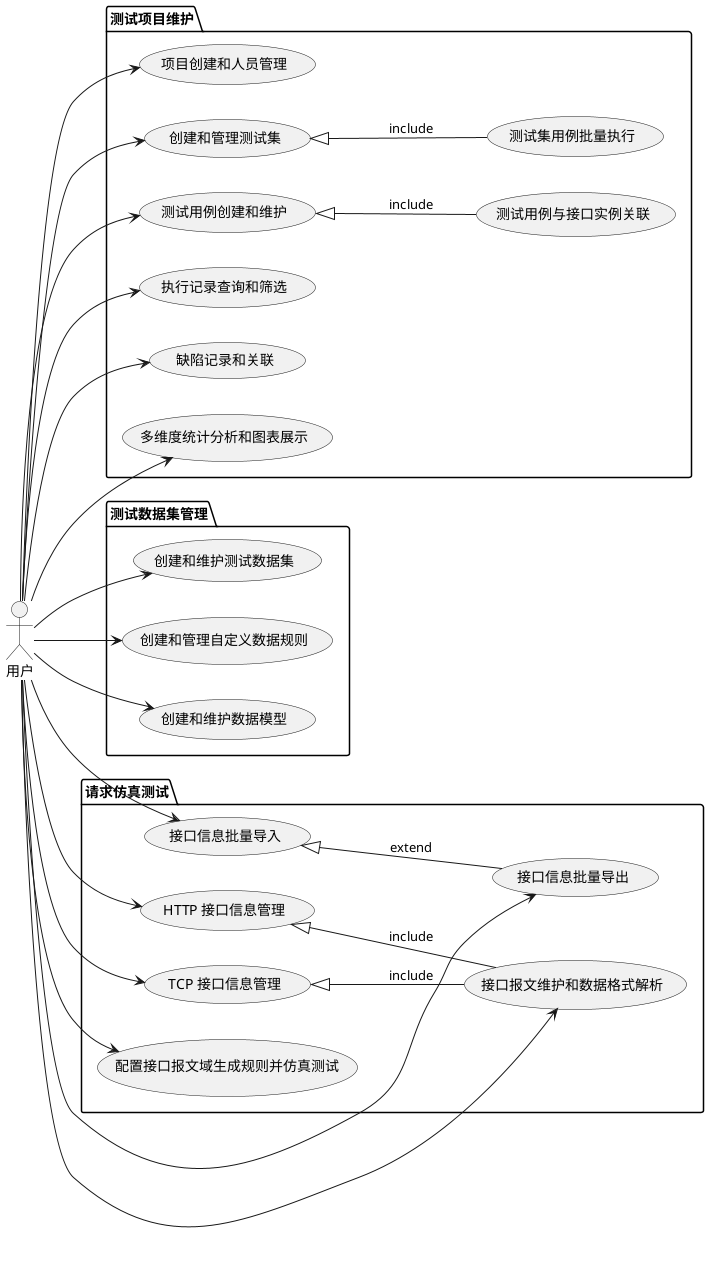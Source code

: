 @startuml
left to right direction
actor 用户 as user

package "测试项目维护" {
    usecase "项目创建和人员管理" as UC1
    usecase "创建和管理测试集" as UC2
    usecase "测试集用例批量执行" as UC2_1
    usecase "测试用例创建和维护" as UC3
    usecase "测试用例与接口实例关联" as UC3_1
    usecase "执行记录查询和筛选" as UC4
    usecase "缺陷记录和关联" as UC5
    usecase "多维度统计分析和图表展示" as UC6

    UC2 <|-- UC2_1 : include
    UC3 <|-- UC3_1 : include
}

user --> UC1
user --> UC2
user --> UC3
user --> UC4
user --> UC5
user --> UC6

package "测试数据集管理" {
    usecase "创建和维护测试数据集" as UC7
    usecase "创建和管理自定义数据规则" as UC8
    usecase "创建和维护数据模型" as UC9

}

user --> UC7
user --> UC8
user --> UC9
package "请求仿真测试" {
    usecase "接口信息批量导入" as UC10
    usecase "接口信息批量导出" as UC11
    usecase "HTTP 接口信息管理" as UC12
    usecase "TCP 接口信息管理" as UC13
    usecase "接口报文维护和数据格式解析" as UC14
    usecase "配置接口报文域生成规则并仿真测试" as UC15

    UC10 <|-- UC11 : extend
    UC12 <|-- UC14 : include
    UC13 <|-- UC14 : include
}

user --> UC11
user --> UC12
user --> UC13
user --> UC14
user --> UC15
user --> UC10



@enduml
